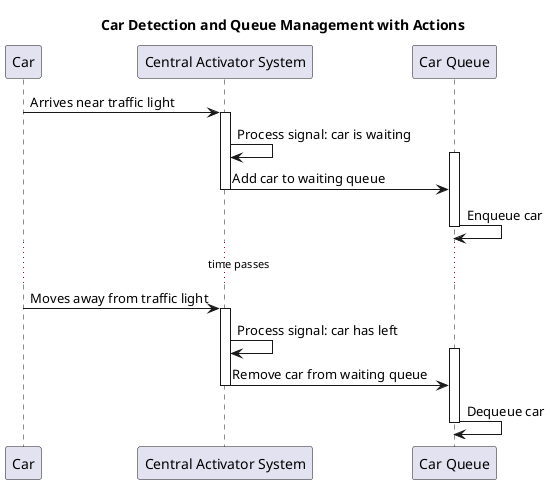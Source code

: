 @startuml queue
title Car Detection and Queue Management with Actions

participant Car
participant "Central Activator System" as Activator
participant "Car Queue" as Queue

Car -> Activator: Arrives near traffic light
activate Activator
Activator -> Activator: Process signal: car is waiting
activate Queue
Activator -> Queue: Add car to waiting queue
deactivate Activator
Queue -> Queue: Enqueue car
deactivate Queue

... time passes ...

Car -> Activator: Moves away from traffic light
activate Activator
Activator -> Activator: Process signal: car has left
activate Queue
Activator -> Queue: Remove car from waiting queue
deactivate Activator
Queue -> Queue: Dequeue car
deactivate Queue
@enduml
